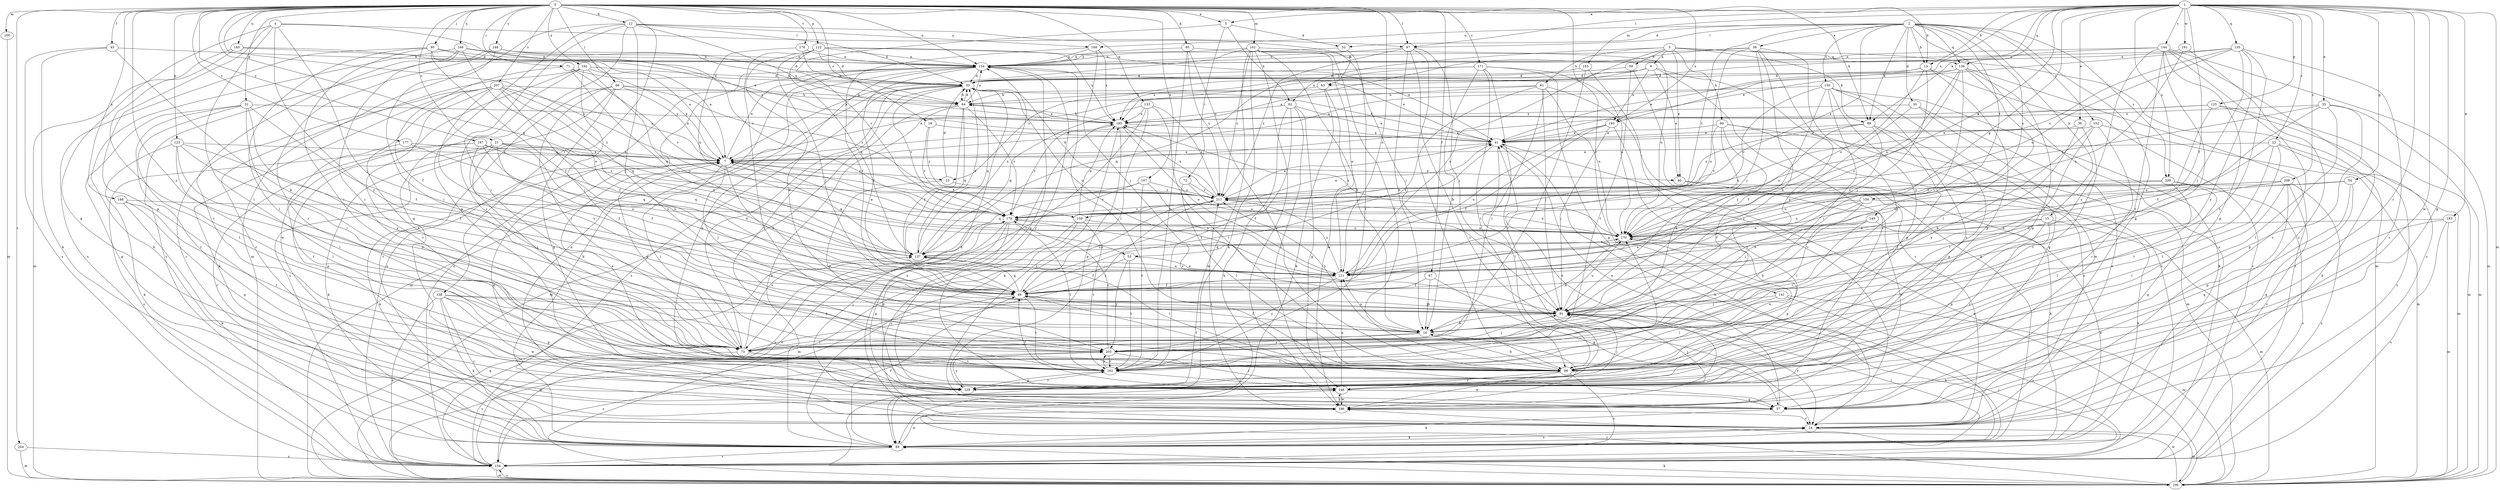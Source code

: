 strict digraph  {
0;
1;
2;
3;
4;
5;
6;
7;
12;
13;
15;
16;
18;
21;
22;
23;
24;
30;
32;
33;
35;
36;
38;
40;
41;
45;
47;
49;
51;
53;
54;
57;
59;
60;
61;
62;
63;
64;
66;
71;
72;
73;
80;
81;
85;
88;
89;
97;
98;
100;
101;
103;
106;
107;
114;
121;
122;
123;
125;
129;
133;
135;
136;
137;
138;
141;
144;
146;
148;
149;
150;
152;
154;
156;
159;
162;
165;
168;
169;
170;
171;
176;
177;
178;
181;
183;
186;
188;
192;
193;
195;
197;
203;
204;
207;
208;
209;
211;
0 -> 5  [label=a];
0 -> 12  [label=b];
0 -> 13  [label=b];
0 -> 18  [label=c];
0 -> 21  [label=c];
0 -> 45  [label=f];
0 -> 47  [label=f];
0 -> 51  [label=g];
0 -> 53  [label=g];
0 -> 66  [label=i];
0 -> 71  [label=i];
0 -> 80  [label=j];
0 -> 85  [label=k];
0 -> 88  [label=k];
0 -> 97  [label=l];
0 -> 100  [label=m];
0 -> 101  [label=m];
0 -> 107  [label=n];
0 -> 114  [label=n];
0 -> 121  [label=o];
0 -> 122  [label=p];
0 -> 123  [label=p];
0 -> 133  [label=q];
0 -> 138  [label=r];
0 -> 141  [label=r];
0 -> 148  [label=s];
0 -> 165  [label=u];
0 -> 168  [label=u];
0 -> 171  [label=v];
0 -> 176  [label=v];
0 -> 177  [label=v];
0 -> 178  [label=v];
0 -> 188  [label=x];
0 -> 192  [label=x];
0 -> 193  [label=x];
0 -> 197  [label=y];
0 -> 203  [label=y];
0 -> 204  [label=z];
0 -> 207  [label=z];
1 -> 5  [label=a];
1 -> 13  [label=b];
1 -> 22  [label=c];
1 -> 35  [label=e];
1 -> 36  [label=e];
1 -> 49  [label=f];
1 -> 53  [label=g];
1 -> 54  [label=g];
1 -> 57  [label=g];
1 -> 88  [label=k];
1 -> 97  [label=l];
1 -> 103  [label=m];
1 -> 106  [label=m];
1 -> 125  [label=p];
1 -> 135  [label=q];
1 -> 136  [label=q];
1 -> 144  [label=r];
1 -> 146  [label=r];
1 -> 178  [label=v];
1 -> 181  [label=w];
1 -> 183  [label=w];
1 -> 186  [label=w];
1 -> 193  [label=x];
1 -> 208  [label=z];
1 -> 209  [label=z];
2 -> 13  [label=b];
2 -> 15  [label=b];
2 -> 30  [label=d];
2 -> 32  [label=d];
2 -> 38  [label=e];
2 -> 57  [label=g];
2 -> 88  [label=k];
2 -> 97  [label=l];
2 -> 136  [label=q];
2 -> 149  [label=s];
2 -> 150  [label=s];
2 -> 152  [label=s];
2 -> 154  [label=s];
2 -> 156  [label=t];
2 -> 159  [label=t];
2 -> 169  [label=u];
2 -> 209  [label=z];
2 -> 211  [label=z];
3 -> 6  [label=a];
3 -> 40  [label=e];
3 -> 59  [label=h];
3 -> 60  [label=h];
3 -> 61  [label=h];
3 -> 62  [label=h];
3 -> 88  [label=k];
3 -> 106  [label=m];
3 -> 121  [label=o];
3 -> 136  [label=q];
4 -> 57  [label=g];
4 -> 81  [label=j];
4 -> 97  [label=l];
4 -> 98  [label=l];
4 -> 129  [label=p];
4 -> 178  [label=v];
4 -> 203  [label=y];
5 -> 32  [label=d];
5 -> 62  [label=h];
5 -> 72  [label=i];
5 -> 178  [label=v];
6 -> 23  [label=c];
6 -> 33  [label=d];
6 -> 40  [label=e];
6 -> 146  [label=r];
6 -> 154  [label=s];
6 -> 193  [label=x];
6 -> 195  [label=x];
7 -> 23  [label=c];
7 -> 40  [label=e];
7 -> 49  [label=f];
7 -> 73  [label=i];
7 -> 81  [label=j];
7 -> 89  [label=k];
7 -> 114  [label=n];
7 -> 137  [label=q];
7 -> 159  [label=t];
12 -> 33  [label=d];
12 -> 57  [label=g];
12 -> 63  [label=h];
12 -> 73  [label=i];
12 -> 81  [label=j];
12 -> 106  [label=m];
12 -> 129  [label=p];
12 -> 169  [label=u];
12 -> 195  [label=x];
13 -> 41  [label=e];
13 -> 63  [label=h];
13 -> 81  [label=j];
13 -> 129  [label=p];
13 -> 154  [label=s];
13 -> 170  [label=u];
15 -> 106  [label=m];
15 -> 121  [label=o];
15 -> 129  [label=p];
15 -> 146  [label=r];
15 -> 170  [label=u];
16 -> 49  [label=f];
16 -> 73  [label=i];
16 -> 121  [label=o];
16 -> 186  [label=w];
16 -> 203  [label=y];
16 -> 211  [label=z];
18 -> 41  [label=e];
18 -> 178  [label=v];
18 -> 211  [label=z];
21 -> 7  [label=a];
21 -> 49  [label=f];
21 -> 73  [label=i];
21 -> 89  [label=k];
21 -> 121  [label=o];
21 -> 129  [label=p];
21 -> 170  [label=u];
22 -> 7  [label=a];
22 -> 24  [label=c];
22 -> 98  [label=l];
22 -> 106  [label=m];
22 -> 121  [label=o];
22 -> 162  [label=t];
23 -> 33  [label=d];
23 -> 203  [label=y];
23 -> 211  [label=z];
24 -> 89  [label=k];
24 -> 106  [label=m];
24 -> 114  [label=n];
24 -> 195  [label=x];
30 -> 24  [label=c];
30 -> 49  [label=f];
30 -> 186  [label=w];
30 -> 195  [label=x];
32 -> 114  [label=n];
32 -> 162  [label=t];
33 -> 64  [label=h];
33 -> 106  [label=m];
33 -> 121  [label=o];
33 -> 137  [label=q];
33 -> 154  [label=s];
33 -> 162  [label=t];
33 -> 178  [label=v];
35 -> 49  [label=f];
35 -> 98  [label=l];
35 -> 106  [label=m];
35 -> 129  [label=p];
35 -> 195  [label=x];
35 -> 211  [label=z];
36 -> 41  [label=e];
36 -> 162  [label=t];
36 -> 203  [label=y];
38 -> 7  [label=a];
38 -> 16  [label=b];
38 -> 81  [label=j];
38 -> 114  [label=n];
38 -> 121  [label=o];
38 -> 162  [label=t];
38 -> 203  [label=y];
40 -> 89  [label=k];
40 -> 186  [label=w];
41 -> 7  [label=a];
41 -> 33  [label=d];
41 -> 49  [label=f];
41 -> 89  [label=k];
41 -> 98  [label=l];
45 -> 16  [label=b];
45 -> 89  [label=k];
45 -> 114  [label=n];
45 -> 154  [label=s];
47 -> 16  [label=b];
47 -> 49  [label=f];
47 -> 57  [label=g];
49 -> 81  [label=j];
49 -> 106  [label=m];
49 -> 137  [label=q];
49 -> 162  [label=t];
49 -> 211  [label=z];
51 -> 49  [label=f];
51 -> 57  [label=g];
51 -> 73  [label=i];
51 -> 146  [label=r];
51 -> 162  [label=t];
51 -> 195  [label=x];
51 -> 203  [label=y];
53 -> 49  [label=f];
53 -> 121  [label=o];
53 -> 162  [label=t];
53 -> 203  [label=y];
54 -> 57  [label=g];
54 -> 129  [label=p];
54 -> 170  [label=u];
54 -> 211  [label=z];
57 -> 7  [label=a];
57 -> 41  [label=e];
57 -> 89  [label=k];
59 -> 33  [label=d];
59 -> 89  [label=k];
59 -> 162  [label=t];
60 -> 16  [label=b];
60 -> 24  [label=c];
60 -> 41  [label=e];
60 -> 106  [label=m];
60 -> 170  [label=u];
60 -> 178  [label=v];
61 -> 7  [label=a];
61 -> 24  [label=c];
61 -> 49  [label=f];
61 -> 64  [label=h];
61 -> 73  [label=i];
61 -> 81  [label=j];
61 -> 170  [label=u];
62 -> 41  [label=e];
62 -> 57  [label=g];
62 -> 89  [label=k];
62 -> 146  [label=r];
62 -> 162  [label=t];
62 -> 195  [label=x];
63 -> 64  [label=h];
63 -> 89  [label=k];
63 -> 186  [label=w];
64 -> 33  [label=d];
64 -> 49  [label=f];
64 -> 89  [label=k];
64 -> 106  [label=m];
64 -> 114  [label=n];
64 -> 137  [label=q];
64 -> 178  [label=v];
64 -> 195  [label=x];
66 -> 7  [label=a];
66 -> 24  [label=c];
66 -> 57  [label=g];
66 -> 64  [label=h];
66 -> 73  [label=i];
66 -> 154  [label=s];
66 -> 211  [label=z];
71 -> 33  [label=d];
71 -> 49  [label=f];
71 -> 137  [label=q];
71 -> 178  [label=v];
72 -> 98  [label=l];
72 -> 170  [label=u];
72 -> 211  [label=z];
73 -> 7  [label=a];
73 -> 33  [label=d];
73 -> 98  [label=l];
73 -> 154  [label=s];
73 -> 162  [label=t];
73 -> 178  [label=v];
73 -> 211  [label=z];
80 -> 7  [label=a];
80 -> 49  [label=f];
80 -> 73  [label=i];
80 -> 98  [label=l];
80 -> 114  [label=n];
80 -> 154  [label=s];
80 -> 195  [label=x];
81 -> 16  [label=b];
81 -> 24  [label=c];
81 -> 89  [label=k];
81 -> 170  [label=u];
81 -> 178  [label=v];
85 -> 98  [label=l];
85 -> 114  [label=n];
85 -> 162  [label=t];
85 -> 170  [label=u];
85 -> 211  [label=z];
88 -> 41  [label=e];
88 -> 81  [label=j];
88 -> 98  [label=l];
88 -> 129  [label=p];
88 -> 170  [label=u];
88 -> 211  [label=z];
89 -> 24  [label=c];
89 -> 49  [label=f];
89 -> 81  [label=j];
89 -> 154  [label=s];
89 -> 186  [label=w];
97 -> 16  [label=b];
97 -> 24  [label=c];
97 -> 81  [label=j];
97 -> 98  [label=l];
97 -> 114  [label=n];
97 -> 211  [label=z];
98 -> 16  [label=b];
98 -> 49  [label=f];
98 -> 146  [label=r];
98 -> 154  [label=s];
98 -> 170  [label=u];
98 -> 186  [label=w];
100 -> 106  [label=m];
101 -> 7  [label=a];
101 -> 16  [label=b];
101 -> 81  [label=j];
101 -> 89  [label=k];
101 -> 98  [label=l];
101 -> 106  [label=m];
101 -> 114  [label=n];
101 -> 121  [label=o];
101 -> 186  [label=w];
101 -> 211  [label=z];
103 -> 24  [label=c];
103 -> 33  [label=d];
103 -> 73  [label=i];
106 -> 41  [label=e];
106 -> 89  [label=k];
106 -> 137  [label=q];
106 -> 146  [label=r];
106 -> 154  [label=s];
106 -> 186  [label=w];
107 -> 121  [label=o];
107 -> 137  [label=q];
107 -> 162  [label=t];
107 -> 178  [label=v];
107 -> 211  [label=z];
114 -> 33  [label=d];
114 -> 41  [label=e];
114 -> 49  [label=f];
114 -> 89  [label=k];
114 -> 98  [label=l];
114 -> 129  [label=p];
114 -> 146  [label=r];
114 -> 154  [label=s];
121 -> 49  [label=f];
121 -> 203  [label=y];
121 -> 211  [label=z];
122 -> 16  [label=b];
122 -> 33  [label=d];
122 -> 41  [label=e];
122 -> 81  [label=j];
122 -> 98  [label=l];
122 -> 114  [label=n];
122 -> 137  [label=q];
122 -> 195  [label=x];
123 -> 7  [label=a];
123 -> 49  [label=f];
123 -> 73  [label=i];
123 -> 89  [label=k];
123 -> 98  [label=l];
123 -> 203  [label=y];
125 -> 7  [label=a];
125 -> 89  [label=k];
125 -> 106  [label=m];
125 -> 121  [label=o];
125 -> 195  [label=x];
129 -> 81  [label=j];
129 -> 114  [label=n];
129 -> 162  [label=t];
129 -> 203  [label=y];
133 -> 73  [label=i];
133 -> 89  [label=k];
133 -> 98  [label=l];
133 -> 137  [label=q];
133 -> 195  [label=x];
133 -> 211  [label=z];
135 -> 24  [label=c];
135 -> 41  [label=e];
135 -> 81  [label=j];
135 -> 114  [label=n];
135 -> 162  [label=t];
135 -> 170  [label=u];
135 -> 203  [label=y];
135 -> 211  [label=z];
136 -> 7  [label=a];
136 -> 33  [label=d];
136 -> 81  [label=j];
136 -> 98  [label=l];
136 -> 121  [label=o];
136 -> 129  [label=p];
136 -> 154  [label=s];
136 -> 170  [label=u];
137 -> 33  [label=d];
137 -> 98  [label=l];
137 -> 114  [label=n];
137 -> 121  [label=o];
137 -> 170  [label=u];
138 -> 16  [label=b];
138 -> 24  [label=c];
138 -> 81  [label=j];
138 -> 89  [label=k];
138 -> 129  [label=p];
138 -> 154  [label=s];
138 -> 186  [label=w];
141 -> 81  [label=j];
141 -> 98  [label=l];
141 -> 106  [label=m];
141 -> 154  [label=s];
144 -> 24  [label=c];
144 -> 73  [label=i];
144 -> 106  [label=m];
144 -> 114  [label=n];
144 -> 129  [label=p];
144 -> 154  [label=s];
144 -> 162  [label=t];
144 -> 195  [label=x];
144 -> 203  [label=y];
146 -> 49  [label=f];
146 -> 57  [label=g];
146 -> 81  [label=j];
146 -> 121  [label=o];
146 -> 186  [label=w];
148 -> 33  [label=d];
148 -> 64  [label=h];
148 -> 73  [label=i];
148 -> 114  [label=n];
148 -> 146  [label=r];
148 -> 154  [label=s];
149 -> 16  [label=b];
149 -> 73  [label=i];
149 -> 89  [label=k];
149 -> 121  [label=o];
149 -> 170  [label=u];
150 -> 57  [label=g];
150 -> 64  [label=h];
150 -> 73  [label=i];
150 -> 81  [label=j];
150 -> 89  [label=k];
150 -> 129  [label=p];
150 -> 146  [label=r];
150 -> 178  [label=v];
152 -> 16  [label=b];
152 -> 41  [label=e];
152 -> 98  [label=l];
152 -> 106  [label=m];
152 -> 146  [label=r];
154 -> 81  [label=j];
154 -> 106  [label=m];
154 -> 114  [label=n];
154 -> 178  [label=v];
156 -> 73  [label=i];
156 -> 81  [label=j];
156 -> 89  [label=k];
156 -> 170  [label=u];
156 -> 178  [label=v];
159 -> 24  [label=c];
159 -> 106  [label=m];
159 -> 162  [label=t];
159 -> 170  [label=u];
159 -> 195  [label=x];
162 -> 7  [label=a];
162 -> 129  [label=p];
162 -> 146  [label=r];
162 -> 170  [label=u];
162 -> 203  [label=y];
165 -> 7  [label=a];
165 -> 98  [label=l];
165 -> 106  [label=m];
165 -> 114  [label=n];
168 -> 41  [label=e];
168 -> 73  [label=i];
168 -> 89  [label=k];
168 -> 114  [label=n];
168 -> 121  [label=o];
168 -> 146  [label=r];
169 -> 49  [label=f];
169 -> 81  [label=j];
169 -> 114  [label=n];
169 -> 195  [label=x];
170 -> 7  [label=a];
170 -> 16  [label=b];
170 -> 129  [label=p];
170 -> 137  [label=q];
170 -> 195  [label=x];
171 -> 16  [label=b];
171 -> 33  [label=d];
171 -> 57  [label=g];
171 -> 98  [label=l];
171 -> 137  [label=q];
171 -> 146  [label=r];
171 -> 170  [label=u];
176 -> 64  [label=h];
176 -> 114  [label=n];
176 -> 170  [label=u];
177 -> 7  [label=a];
177 -> 137  [label=q];
177 -> 162  [label=t];
178 -> 41  [label=e];
178 -> 57  [label=g];
178 -> 129  [label=p];
178 -> 154  [label=s];
178 -> 162  [label=t];
178 -> 170  [label=u];
181 -> 24  [label=c];
181 -> 114  [label=n];
181 -> 121  [label=o];
183 -> 106  [label=m];
183 -> 146  [label=r];
183 -> 154  [label=s];
183 -> 170  [label=u];
186 -> 24  [label=c];
186 -> 33  [label=d];
186 -> 41  [label=e];
186 -> 146  [label=r];
186 -> 195  [label=x];
186 -> 211  [label=z];
188 -> 89  [label=k];
188 -> 129  [label=p];
188 -> 162  [label=t];
188 -> 178  [label=v];
192 -> 7  [label=a];
192 -> 24  [label=c];
192 -> 33  [label=d];
192 -> 73  [label=i];
192 -> 81  [label=j];
192 -> 121  [label=o];
192 -> 186  [label=w];
193 -> 41  [label=e];
193 -> 49  [label=f];
193 -> 81  [label=j];
193 -> 98  [label=l];
193 -> 121  [label=o];
195 -> 41  [label=e];
195 -> 64  [label=h];
195 -> 121  [label=o];
195 -> 129  [label=p];
195 -> 178  [label=v];
197 -> 7  [label=a];
197 -> 24  [label=c];
197 -> 49  [label=f];
197 -> 121  [label=o];
197 -> 137  [label=q];
197 -> 154  [label=s];
197 -> 211  [label=z];
203 -> 81  [label=j];
203 -> 146  [label=r];
203 -> 154  [label=s];
203 -> 162  [label=t];
203 -> 178  [label=v];
204 -> 106  [label=m];
204 -> 154  [label=s];
207 -> 7  [label=a];
207 -> 24  [label=c];
207 -> 49  [label=f];
207 -> 64  [label=h];
207 -> 89  [label=k];
207 -> 137  [label=q];
207 -> 146  [label=r];
207 -> 162  [label=t];
207 -> 203  [label=y];
207 -> 211  [label=z];
208 -> 24  [label=c];
208 -> 57  [label=g];
208 -> 98  [label=l];
208 -> 121  [label=o];
208 -> 154  [label=s];
208 -> 170  [label=u];
208 -> 211  [label=z];
209 -> 49  [label=f];
209 -> 57  [label=g];
209 -> 98  [label=l];
209 -> 154  [label=s];
209 -> 211  [label=z];
211 -> 33  [label=d];
211 -> 41  [label=e];
211 -> 170  [label=u];
211 -> 178  [label=v];
211 -> 195  [label=x];
}
